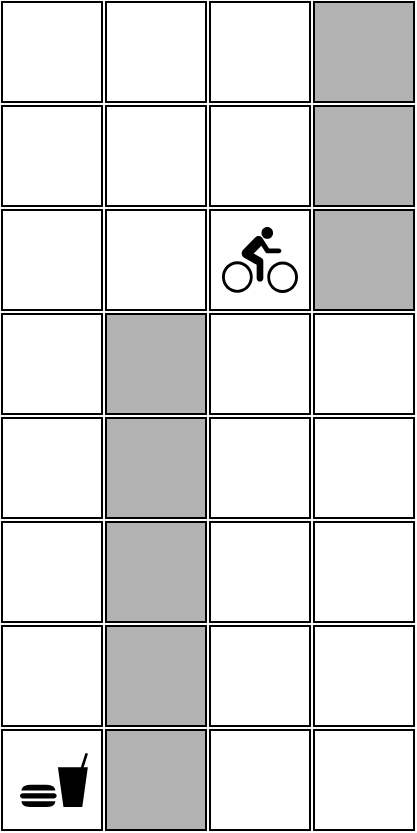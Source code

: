 <mxfile version="20.3.0" type="device"><diagram id="tNJmBUoDxnqjJc0c00nP" name="Page-1"><mxGraphModel dx="2062" dy="1265" grid="1" gridSize="10" guides="1" tooltips="1" connect="1" arrows="1" fold="1" page="1" pageScale="1" pageWidth="850" pageHeight="1100" math="0" shadow="0"><root><mxCell id="0"/><mxCell id="1" parent="0"/><mxCell id="kb47WbbnUSf2NKxiao4H-1" value="" style="whiteSpace=wrap;html=1;aspect=fixed;" parent="1" vertex="1"><mxGeometry x="230" y="660" width="50" height="50" as="geometry"/></mxCell><mxCell id="kb47WbbnUSf2NKxiao4H-2" value="" style="whiteSpace=wrap;html=1;aspect=fixed;" parent="1" vertex="1"><mxGeometry x="282" y="660" width="50" height="50" as="geometry"/></mxCell><mxCell id="kb47WbbnUSf2NKxiao4H-3" value="" style="whiteSpace=wrap;html=1;aspect=fixed;" parent="1" vertex="1"><mxGeometry x="334" y="660" width="50" height="50" as="geometry"/></mxCell><mxCell id="kb47WbbnUSf2NKxiao4H-4" value="" style="whiteSpace=wrap;html=1;aspect=fixed;fillColor=#B3B3B3;" parent="1" vertex="1"><mxGeometry x="386" y="660" width="50" height="50" as="geometry"/></mxCell><mxCell id="kb47WbbnUSf2NKxiao4H-5" value="" style="whiteSpace=wrap;html=1;aspect=fixed;" parent="1" vertex="1"><mxGeometry x="230" y="712" width="50" height="50" as="geometry"/></mxCell><mxCell id="kb47WbbnUSf2NKxiao4H-6" value="" style="whiteSpace=wrap;html=1;aspect=fixed;" parent="1" vertex="1"><mxGeometry x="282" y="712" width="50" height="50" as="geometry"/></mxCell><mxCell id="kb47WbbnUSf2NKxiao4H-7" value="" style="whiteSpace=wrap;html=1;aspect=fixed;" parent="1" vertex="1"><mxGeometry x="334" y="712" width="50" height="50" as="geometry"/></mxCell><mxCell id="kb47WbbnUSf2NKxiao4H-8" value="" style="whiteSpace=wrap;html=1;aspect=fixed;fillColor=#B3B3B3;" parent="1" vertex="1"><mxGeometry x="386" y="712" width="50" height="50" as="geometry"/></mxCell><mxCell id="kb47WbbnUSf2NKxiao4H-9" value="" style="whiteSpace=wrap;html=1;aspect=fixed;" parent="1" vertex="1"><mxGeometry x="230" y="764" width="50" height="50" as="geometry"/></mxCell><mxCell id="kb47WbbnUSf2NKxiao4H-10" value="" style="whiteSpace=wrap;html=1;aspect=fixed;" parent="1" vertex="1"><mxGeometry x="282" y="764" width="50" height="50" as="geometry"/></mxCell><mxCell id="kb47WbbnUSf2NKxiao4H-11" value="" style="whiteSpace=wrap;html=1;aspect=fixed;" parent="1" vertex="1"><mxGeometry x="334" y="764" width="50" height="50" as="geometry"/></mxCell><mxCell id="kb47WbbnUSf2NKxiao4H-12" value="" style="whiteSpace=wrap;html=1;aspect=fixed;fillColor=#B3B3B3;" parent="1" vertex="1"><mxGeometry x="386" y="764" width="50" height="50" as="geometry"/></mxCell><mxCell id="kb47WbbnUSf2NKxiao4H-23" value="" style="whiteSpace=wrap;html=1;aspect=fixed;" parent="1" vertex="1"><mxGeometry x="230" y="816" width="50" height="50" as="geometry"/></mxCell><mxCell id="kb47WbbnUSf2NKxiao4H-24" value="" style="whiteSpace=wrap;html=1;aspect=fixed;fillColor=#B3B3B3;" parent="1" vertex="1"><mxGeometry x="282" y="816" width="50" height="50" as="geometry"/></mxCell><mxCell id="kb47WbbnUSf2NKxiao4H-25" value="" style="whiteSpace=wrap;html=1;aspect=fixed;" parent="1" vertex="1"><mxGeometry x="334" y="816" width="50" height="50" as="geometry"/></mxCell><mxCell id="kb47WbbnUSf2NKxiao4H-26" value="" style="whiteSpace=wrap;html=1;aspect=fixed;fillColor=#FFFFFF;" parent="1" vertex="1"><mxGeometry x="386" y="816" width="50" height="50" as="geometry"/></mxCell><mxCell id="kb47WbbnUSf2NKxiao4H-30" value="" style="whiteSpace=wrap;html=1;aspect=fixed;" parent="1" vertex="1"><mxGeometry x="230" y="868" width="50" height="50" as="geometry"/></mxCell><mxCell id="kb47WbbnUSf2NKxiao4H-31" value="" style="whiteSpace=wrap;html=1;aspect=fixed;fillColor=#B3B3B3;" parent="1" vertex="1"><mxGeometry x="282" y="868" width="50" height="50" as="geometry"/></mxCell><mxCell id="kb47WbbnUSf2NKxiao4H-32" value="" style="whiteSpace=wrap;html=1;aspect=fixed;" parent="1" vertex="1"><mxGeometry x="334" y="868" width="50" height="50" as="geometry"/></mxCell><mxCell id="kb47WbbnUSf2NKxiao4H-33" value="" style="whiteSpace=wrap;html=1;aspect=fixed;fillColor=#FFFFFF;" parent="1" vertex="1"><mxGeometry x="386" y="868" width="50" height="50" as="geometry"/></mxCell><mxCell id="1towVgMfn-rUhUeNCm9Z-1" value="" style="whiteSpace=wrap;html=1;aspect=fixed;" parent="1" vertex="1"><mxGeometry x="230" y="920" width="50" height="50" as="geometry"/></mxCell><mxCell id="1towVgMfn-rUhUeNCm9Z-2" value="" style="whiteSpace=wrap;html=1;aspect=fixed;fillColor=#B3B3B3;" parent="1" vertex="1"><mxGeometry x="282" y="920" width="50" height="50" as="geometry"/></mxCell><mxCell id="1towVgMfn-rUhUeNCm9Z-3" value="" style="whiteSpace=wrap;html=1;aspect=fixed;" parent="1" vertex="1"><mxGeometry x="334" y="920" width="50" height="50" as="geometry"/></mxCell><mxCell id="1towVgMfn-rUhUeNCm9Z-4" value="" style="whiteSpace=wrap;html=1;aspect=fixed;fillColor=#FFFFFF;" parent="1" vertex="1"><mxGeometry x="386" y="920" width="50" height="50" as="geometry"/></mxCell><mxCell id="1towVgMfn-rUhUeNCm9Z-6" value="" style="whiteSpace=wrap;html=1;aspect=fixed;" parent="1" vertex="1"><mxGeometry x="230" y="972" width="50" height="50" as="geometry"/></mxCell><mxCell id="1towVgMfn-rUhUeNCm9Z-7" value="" style="whiteSpace=wrap;html=1;aspect=fixed;fillColor=#B3B3B3;" parent="1" vertex="1"><mxGeometry x="282" y="972" width="50" height="50" as="geometry"/></mxCell><mxCell id="1towVgMfn-rUhUeNCm9Z-8" value="" style="whiteSpace=wrap;html=1;aspect=fixed;" parent="1" vertex="1"><mxGeometry x="334" y="972" width="50" height="50" as="geometry"/></mxCell><mxCell id="1towVgMfn-rUhUeNCm9Z-9" value="" style="whiteSpace=wrap;html=1;aspect=fixed;fillColor=#FFFFFF;" parent="1" vertex="1"><mxGeometry x="386" y="972" width="50" height="50" as="geometry"/></mxCell><mxCell id="1towVgMfn-rUhUeNCm9Z-10" value="" style="whiteSpace=wrap;html=1;aspect=fixed;" parent="1" vertex="1"><mxGeometry x="230" y="1024" width="50" height="50" as="geometry"/></mxCell><mxCell id="1towVgMfn-rUhUeNCm9Z-11" value="" style="whiteSpace=wrap;html=1;aspect=fixed;fillColor=#B3B3B3;" parent="1" vertex="1"><mxGeometry x="282" y="1024" width="50" height="50" as="geometry"/></mxCell><mxCell id="1towVgMfn-rUhUeNCm9Z-12" value="" style="whiteSpace=wrap;html=1;aspect=fixed;" parent="1" vertex="1"><mxGeometry x="334" y="1024" width="50" height="50" as="geometry"/></mxCell><mxCell id="1towVgMfn-rUhUeNCm9Z-13" value="" style="whiteSpace=wrap;html=1;aspect=fixed;fillColor=#FFFFFF;" parent="1" vertex="1"><mxGeometry x="386" y="1024" width="50" height="50" as="geometry"/></mxCell><mxCell id="MSOwNAgfnWlgVfPWSBbm-1" value="" style="shape=mxgraph.signs.sports.cycling;html=1;pointerEvents=1;fillColor=#000000;strokeColor=none;verticalLabelPosition=bottom;verticalAlign=top;align=center;sketch=0;" vertex="1" parent="1"><mxGeometry x="340" y="772.5" width="38" height="33" as="geometry"/></mxCell><mxCell id="MSOwNAgfnWlgVfPWSBbm-2" value="" style="shape=mxgraph.signs.food.fast_food;html=1;pointerEvents=1;fillColor=#000000;strokeColor=none;verticalLabelPosition=bottom;verticalAlign=top;align=center;sketch=0;" vertex="1" parent="1"><mxGeometry x="239" y="1035.5" width="34" height="27" as="geometry"/></mxCell></root></mxGraphModel></diagram></mxfile>